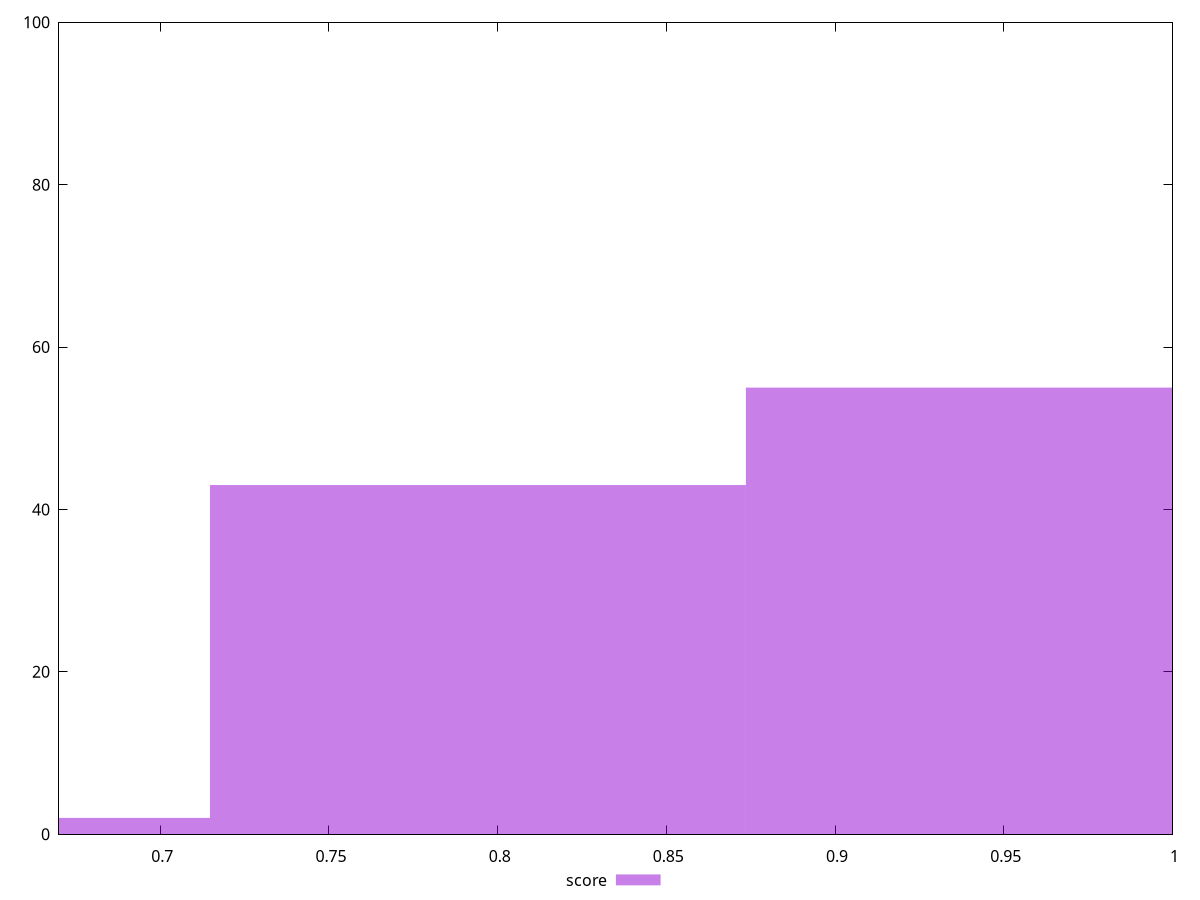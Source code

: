reset

$score <<EOF
0.7941534984409186 43
0.9529841981291023 55
0.6353227987527349 2
EOF

set key outside below
set boxwidth 0.15883069968818372
set xrange [0.67:1]
set yrange [0:100]
set trange [0:100]
set style fill transparent solid 0.5 noborder
set terminal svg size 640, 490 enhanced background rgb 'white'
set output "report_00013_2021-02-09T12-04-24.940Z/offscreen-images/samples/pages+cached/score/histogram.svg"

plot $score title "score" with boxes

reset
